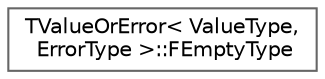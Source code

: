 digraph "Graphical Class Hierarchy"
{
 // INTERACTIVE_SVG=YES
 // LATEX_PDF_SIZE
  bgcolor="transparent";
  edge [fontname=Helvetica,fontsize=10,labelfontname=Helvetica,labelfontsize=10];
  node [fontname=Helvetica,fontsize=10,shape=box,height=0.2,width=0.4];
  rankdir="LR";
  Node0 [id="Node000000",label="TValueOrError\< ValueType,\l ErrorType \>::FEmptyType",height=0.2,width=0.4,color="grey40", fillcolor="white", style="filled",URL="$d4/d46/structTValueOrError_1_1FEmptyType.html",tooltip="A unique empty type used in the unset state after stealing the value or error."];
}
